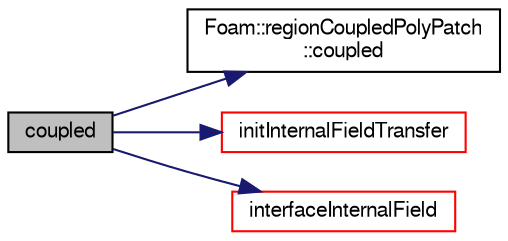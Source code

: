 digraph "coupled"
{
  bgcolor="transparent";
  edge [fontname="FreeSans",fontsize="10",labelfontname="FreeSans",labelfontsize="10"];
  node [fontname="FreeSans",fontsize="10",shape=record];
  rankdir="LR";
  Node12 [label="coupled",height=0.2,width=0.4,color="black", fillcolor="grey75", style="filled", fontcolor="black"];
  Node12 -> Node13 [color="midnightblue",fontsize="10",style="solid",fontname="FreeSans"];
  Node13 [label="Foam::regionCoupledPolyPatch\l::coupled",height=0.2,width=0.4,color="black",URL="$a25186.html#a39c01db0e66d00fe0621a0c7e5fc4ead",tooltip="Is it coupled? "];
  Node12 -> Node14 [color="midnightblue",fontsize="10",style="solid",fontname="FreeSans"];
  Node14 [label="initInternalFieldTransfer",height=0.2,width=0.4,color="red",URL="$a22858.html#a3a6291b93fd6e84017540a21f0d994f7",tooltip="Initialise neighbour field transfer. "];
  Node12 -> Node17 [color="midnightblue",fontsize="10",style="solid",fontname="FreeSans"];
  Node17 [label="interfaceInternalField",height=0.2,width=0.4,color="red",URL="$a22858.html#aa8871ae0f8409c5f343da9516cd8c846",tooltip="Return the values of the given internal data adjacent to. "];
}
